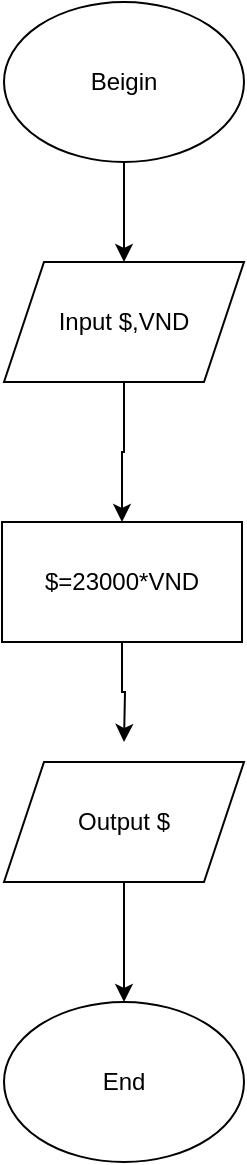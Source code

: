 <mxfile version="15.4.0" type="device"><diagram id="C5RBs43oDa-KdzZeNtuy" name="Page-1"><mxGraphModel dx="852" dy="494" grid="1" gridSize="10" guides="1" tooltips="1" connect="1" arrows="1" fold="1" page="1" pageScale="1" pageWidth="827" pageHeight="1169" math="0" shadow="0"><root><mxCell id="WIyWlLk6GJQsqaUBKTNV-0"/><mxCell id="WIyWlLk6GJQsqaUBKTNV-1" parent="WIyWlLk6GJQsqaUBKTNV-0"/><mxCell id="n8Air0nBw0E7csUevC2t-0" style="edgeStyle=orthogonalEdgeStyle;rounded=0;orthogonalLoop=1;jettySize=auto;html=1;exitX=0.5;exitY=1;exitDx=0;exitDy=0;entryX=0.5;entryY=0;entryDx=0;entryDy=0;" parent="WIyWlLk6GJQsqaUBKTNV-1" source="n8Air0nBw0E7csUevC2t-1" target="n8Air0nBw0E7csUevC2t-8" edge="1"><mxGeometry relative="1" as="geometry"/></mxCell><mxCell id="n8Air0nBw0E7csUevC2t-1" value="Beigin" style="ellipse;whiteSpace=wrap;html=1;" parent="WIyWlLk6GJQsqaUBKTNV-1" vertex="1"><mxGeometry x="380" y="90" width="120" height="80" as="geometry"/></mxCell><mxCell id="n8Air0nBw0E7csUevC2t-2" style="edgeStyle=orthogonalEdgeStyle;rounded=0;orthogonalLoop=1;jettySize=auto;html=1;exitX=0.5;exitY=1;exitDx=0;exitDy=0;" parent="WIyWlLk6GJQsqaUBKTNV-1" source="n8Air0nBw0E7csUevC2t-3" edge="1"><mxGeometry relative="1" as="geometry"><mxPoint x="440" y="460" as="targetPoint"/></mxGeometry></mxCell><mxCell id="n8Air0nBw0E7csUevC2t-3" value="$=23000*VND" style="rounded=0;whiteSpace=wrap;html=1;" parent="WIyWlLk6GJQsqaUBKTNV-1" vertex="1"><mxGeometry x="379" y="350" width="120" height="60" as="geometry"/></mxCell><mxCell id="n8Air0nBw0E7csUevC2t-4" style="edgeStyle=orthogonalEdgeStyle;rounded=0;orthogonalLoop=1;jettySize=auto;html=1;exitX=0.5;exitY=1;exitDx=0;exitDy=0;" parent="WIyWlLk6GJQsqaUBKTNV-1" source="n8Air0nBw0E7csUevC2t-5" target="n8Air0nBw0E7csUevC2t-6" edge="1"><mxGeometry relative="1" as="geometry"/></mxCell><mxCell id="n8Air0nBw0E7csUevC2t-5" value="Output $" style="shape=parallelogram;perimeter=parallelogramPerimeter;whiteSpace=wrap;html=1;fixedSize=1;" parent="WIyWlLk6GJQsqaUBKTNV-1" vertex="1"><mxGeometry x="380" y="470" width="120" height="60" as="geometry"/></mxCell><mxCell id="n8Air0nBw0E7csUevC2t-6" value="End" style="ellipse;whiteSpace=wrap;html=1;" parent="WIyWlLk6GJQsqaUBKTNV-1" vertex="1"><mxGeometry x="380" y="590" width="120" height="80" as="geometry"/></mxCell><mxCell id="n8Air0nBw0E7csUevC2t-7" style="edgeStyle=orthogonalEdgeStyle;rounded=0;orthogonalLoop=1;jettySize=auto;html=1;exitX=0.5;exitY=1;exitDx=0;exitDy=0;entryX=0.5;entryY=0;entryDx=0;entryDy=0;" parent="WIyWlLk6GJQsqaUBKTNV-1" source="n8Air0nBw0E7csUevC2t-8" target="n8Air0nBw0E7csUevC2t-3" edge="1"><mxGeometry relative="1" as="geometry"/></mxCell><mxCell id="n8Air0nBw0E7csUevC2t-8" value="Input $,VND" style="shape=parallelogram;perimeter=parallelogramPerimeter;whiteSpace=wrap;html=1;fixedSize=1;" parent="WIyWlLk6GJQsqaUBKTNV-1" vertex="1"><mxGeometry x="380" y="220" width="120" height="60" as="geometry"/></mxCell></root></mxGraphModel></diagram></mxfile>